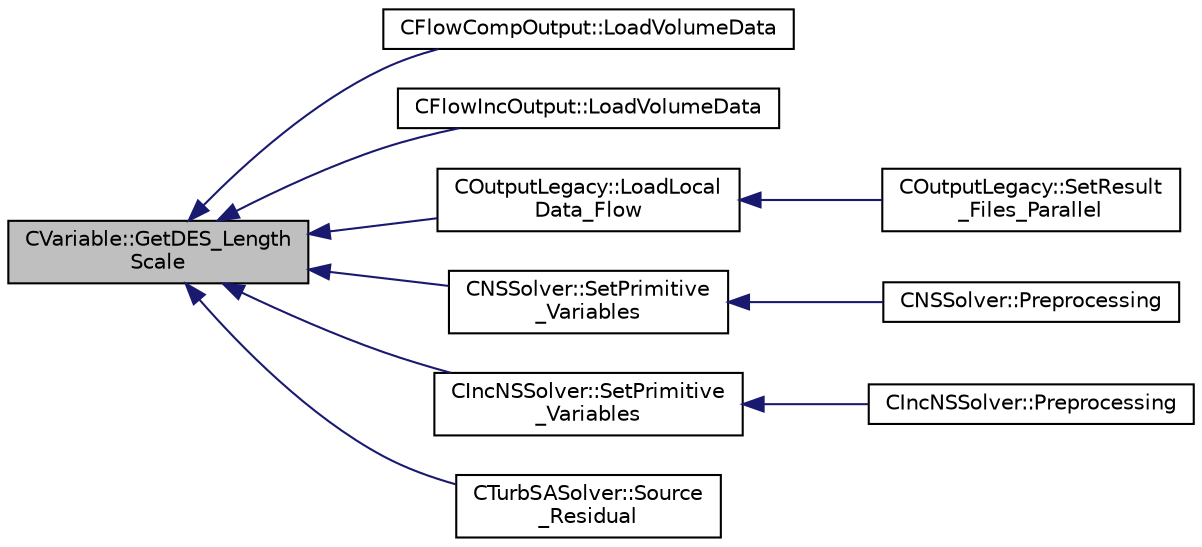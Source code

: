 digraph "CVariable::GetDES_LengthScale"
{
  edge [fontname="Helvetica",fontsize="10",labelfontname="Helvetica",labelfontsize="10"];
  node [fontname="Helvetica",fontsize="10",shape=record];
  rankdir="LR";
  Node827 [label="CVariable::GetDES_Length\lScale",height=0.2,width=0.4,color="black", fillcolor="grey75", style="filled", fontcolor="black"];
  Node827 -> Node828 [dir="back",color="midnightblue",fontsize="10",style="solid",fontname="Helvetica"];
  Node828 [label="CFlowCompOutput::LoadVolumeData",height=0.2,width=0.4,color="black", fillcolor="white", style="filled",URL="$class_c_flow_comp_output.html#a4dbb2657e6ea72800af13ddf08789276",tooltip="Set the values of the volume output fields for a point. "];
  Node827 -> Node829 [dir="back",color="midnightblue",fontsize="10",style="solid",fontname="Helvetica"];
  Node829 [label="CFlowIncOutput::LoadVolumeData",height=0.2,width=0.4,color="black", fillcolor="white", style="filled",URL="$class_c_flow_inc_output.html#a72e2584bbcbcf7e3a94dae5344953f08",tooltip="Set the values of the volume output fields for a point. "];
  Node827 -> Node830 [dir="back",color="midnightblue",fontsize="10",style="solid",fontname="Helvetica"];
  Node830 [label="COutputLegacy::LoadLocal\lData_Flow",height=0.2,width=0.4,color="black", fillcolor="white", style="filled",URL="$class_c_output_legacy.html#a83e5de863b29fe3a222074d93d696d57",tooltip="Load the desired solution data into a structure used for parallel reordering and output file writing ..."];
  Node830 -> Node831 [dir="back",color="midnightblue",fontsize="10",style="solid",fontname="Helvetica"];
  Node831 [label="COutputLegacy::SetResult\l_Files_Parallel",height=0.2,width=0.4,color="black", fillcolor="white", style="filled",URL="$class_c_output_legacy.html#a9e7832982d8237df4df455b027fd203b",tooltip="Writes and organizes the all the output files, except the history one, for parallel computations..."];
  Node827 -> Node832 [dir="back",color="midnightblue",fontsize="10",style="solid",fontname="Helvetica"];
  Node832 [label="CNSSolver::SetPrimitive\l_Variables",height=0.2,width=0.4,color="black", fillcolor="white", style="filled",URL="$class_c_n_s_solver.html#a243b3ecbee1462f56c811f4f5cbc5adc",tooltip="Compute the velocity^2, SoundSpeed, Pressure, Enthalpy, Viscosity. "];
  Node832 -> Node833 [dir="back",color="midnightblue",fontsize="10",style="solid",fontname="Helvetica"];
  Node833 [label="CNSSolver::Preprocessing",height=0.2,width=0.4,color="black", fillcolor="white", style="filled",URL="$class_c_n_s_solver.html#a028c83d18cf8520dff2f9628d8a04e4b",tooltip="Restart residual and compute gradients. "];
  Node827 -> Node834 [dir="back",color="midnightblue",fontsize="10",style="solid",fontname="Helvetica"];
  Node834 [label="CIncNSSolver::SetPrimitive\l_Variables",height=0.2,width=0.4,color="black", fillcolor="white", style="filled",URL="$class_c_inc_n_s_solver.html#a130169b1c3a16300e814d922db3f60f7",tooltip="Compute the velocity^2, SoundSpeed, Pressure, Enthalpy, Viscosity. "];
  Node834 -> Node835 [dir="back",color="midnightblue",fontsize="10",style="solid",fontname="Helvetica"];
  Node835 [label="CIncNSSolver::Preprocessing",height=0.2,width=0.4,color="black", fillcolor="white", style="filled",URL="$class_c_inc_n_s_solver.html#ae84f6e86313acd1da80c505b4eab81e5",tooltip="Restart residual and compute gradients. "];
  Node827 -> Node836 [dir="back",color="midnightblue",fontsize="10",style="solid",fontname="Helvetica"];
  Node836 [label="CTurbSASolver::Source\l_Residual",height=0.2,width=0.4,color="black", fillcolor="white", style="filled",URL="$class_c_turb_s_a_solver.html#aeb6d236450de024807b0692674b0cc0f",tooltip="Source term computation. "];
}
